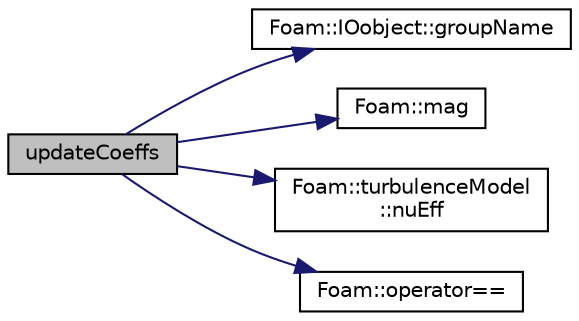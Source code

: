digraph "updateCoeffs"
{
  bgcolor="transparent";
  edge [fontname="Helvetica",fontsize="10",labelfontname="Helvetica",labelfontsize="10"];
  node [fontname="Helvetica",fontsize="10",shape=record];
  rankdir="LR";
  Node35 [label="updateCoeffs",height=0.2,width=0.4,color="black", fillcolor="grey75", style="filled", fontcolor="black"];
  Node35 -> Node36 [color="midnightblue",fontsize="10",style="solid",fontname="Helvetica"];
  Node36 [label="Foam::IOobject::groupName",height=0.2,width=0.4,color="black",URL="$a27249.html#ad5705e6da2a025ad75b4cf5d748d7d30"];
  Node35 -> Node37 [color="midnightblue",fontsize="10",style="solid",fontname="Helvetica"];
  Node37 [label="Foam::mag",height=0.2,width=0.4,color="black",URL="$a21851.html#a929da2a3fdcf3dacbbe0487d3a330dae"];
  Node35 -> Node38 [color="midnightblue",fontsize="10",style="solid",fontname="Helvetica"];
  Node38 [label="Foam::turbulenceModel\l::nuEff",height=0.2,width=0.4,color="black",URL="$a32397.html#ac35af7b203d2ce09502cd2ea1e9db43d",tooltip="Return the effective viscosity. "];
  Node35 -> Node39 [color="midnightblue",fontsize="10",style="solid",fontname="Helvetica"];
  Node39 [label="Foam::operator==",height=0.2,width=0.4,color="black",URL="$a21851.html#a28a45d2e3cca6152b024de57575abbf1"];
}
